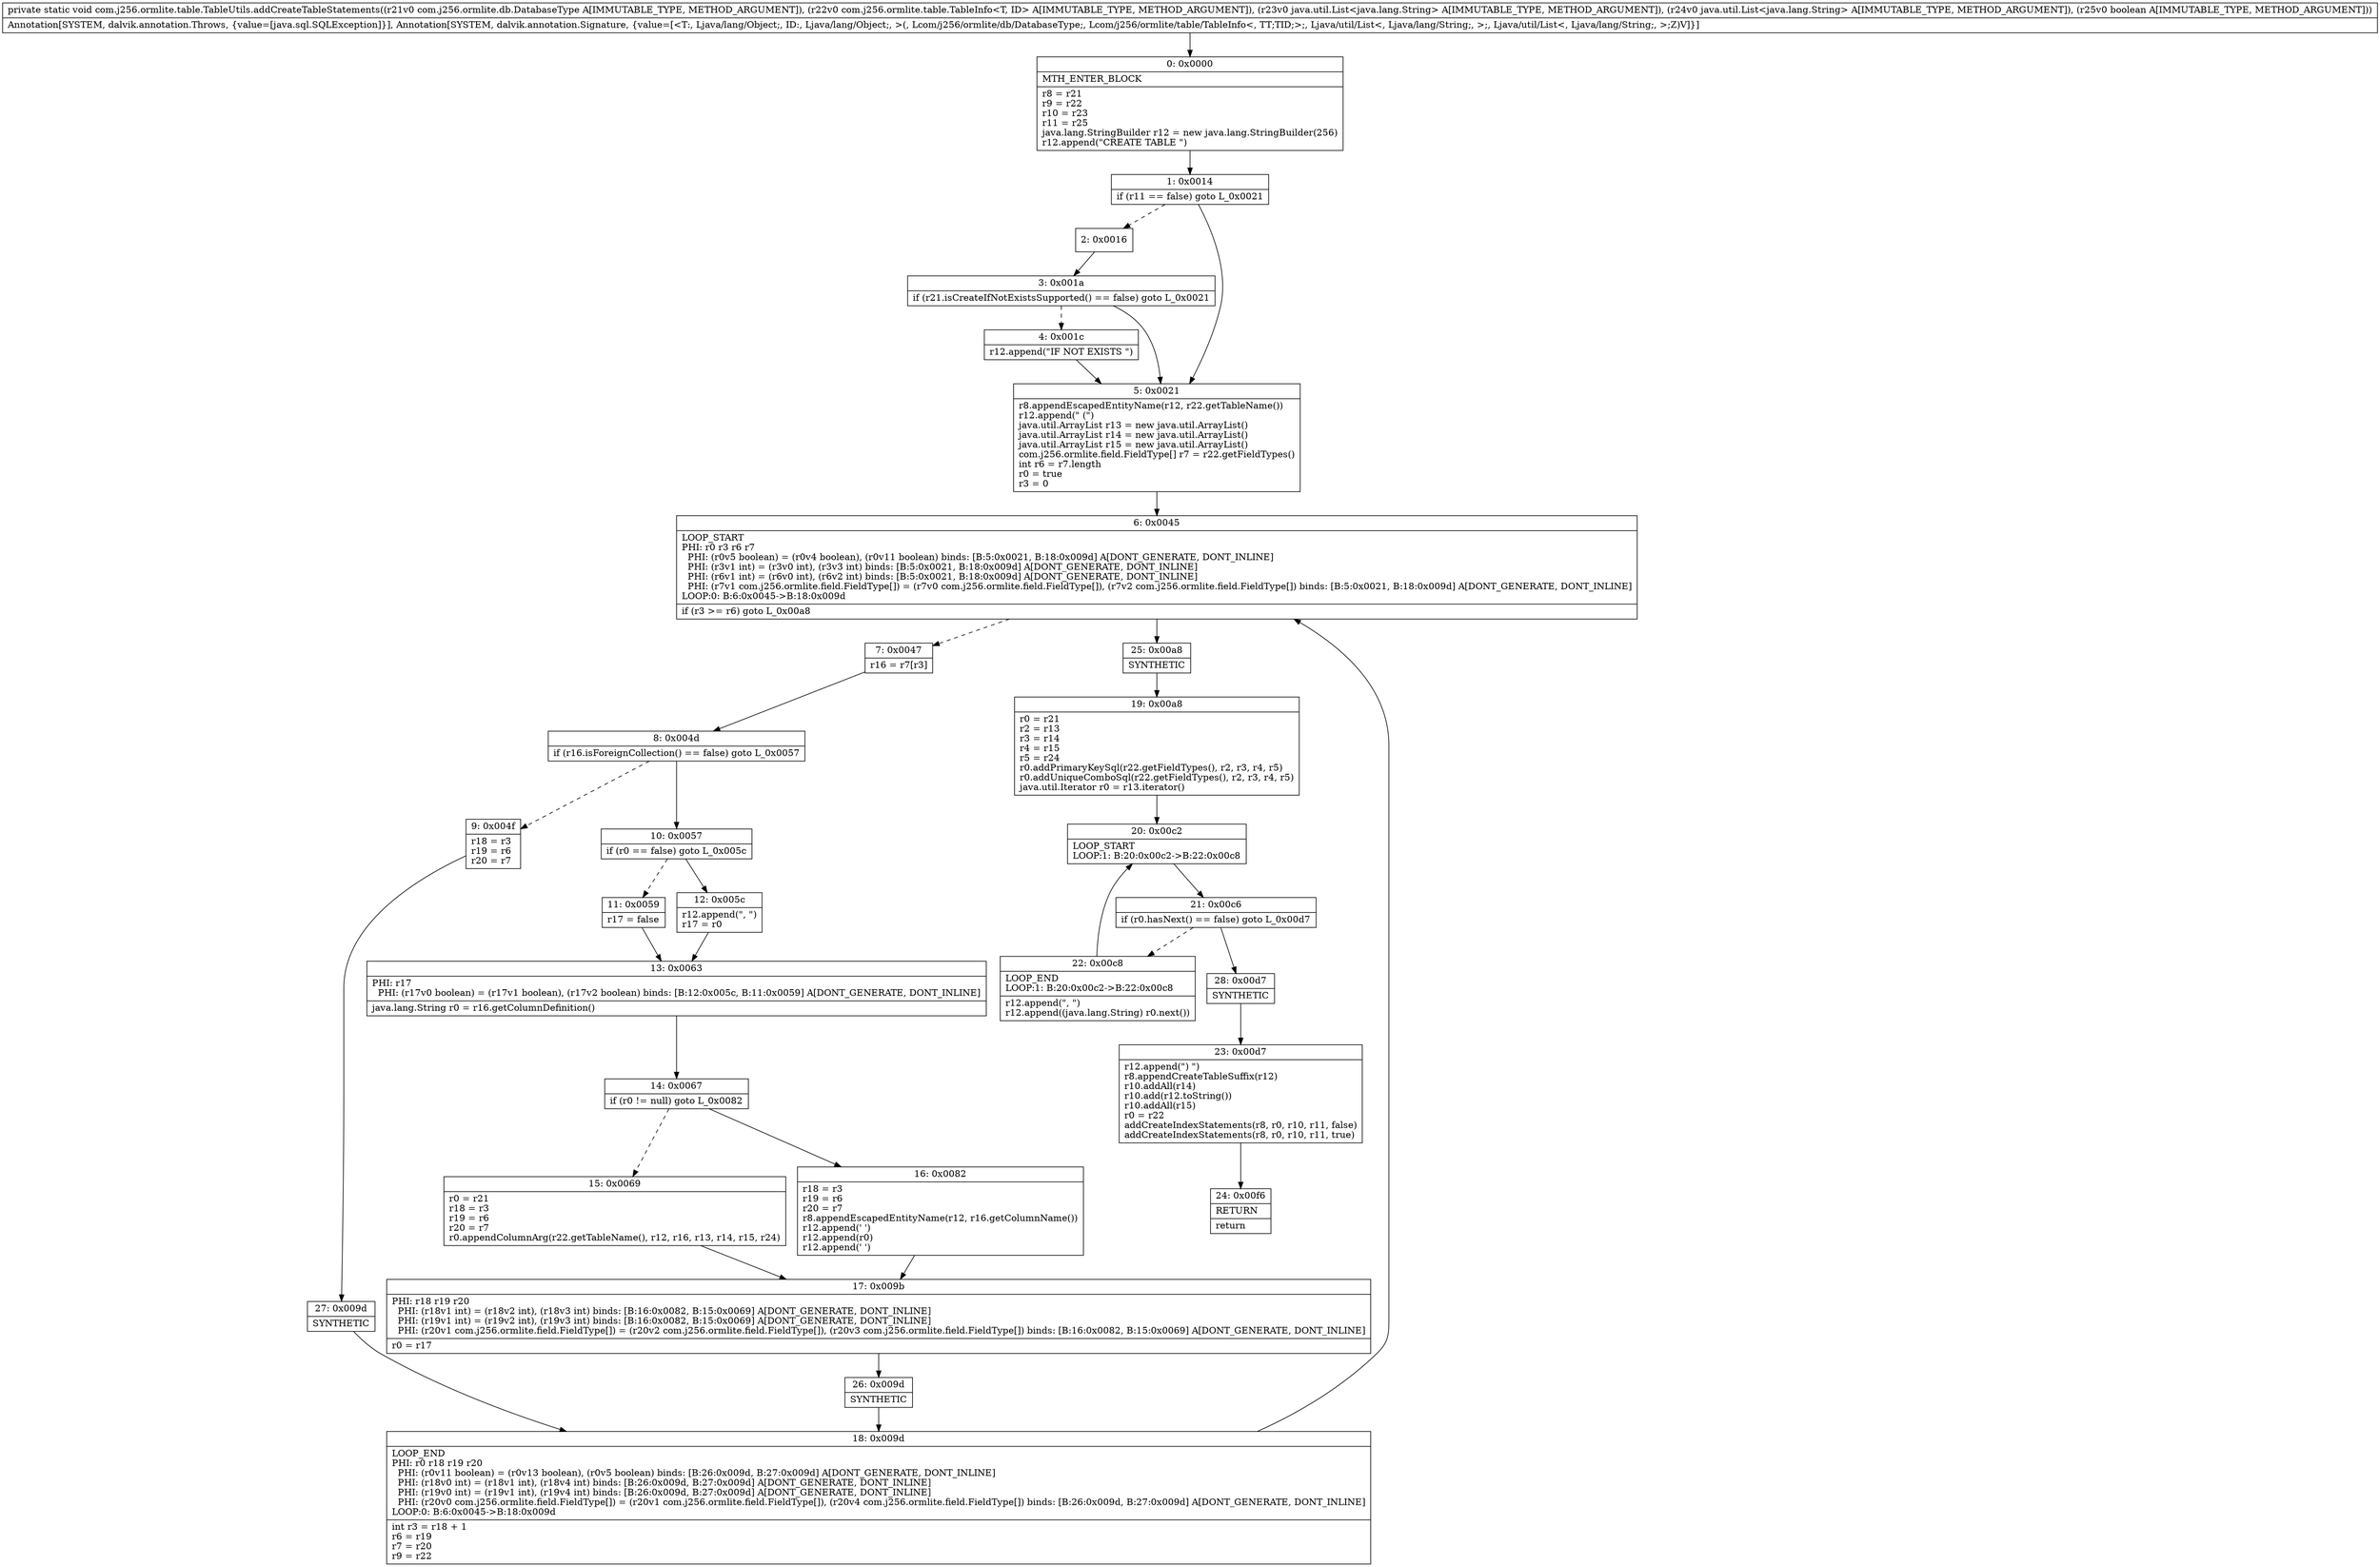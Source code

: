 digraph "CFG forcom.j256.ormlite.table.TableUtils.addCreateTableStatements(Lcom\/j256\/ormlite\/db\/DatabaseType;Lcom\/j256\/ormlite\/table\/TableInfo;Ljava\/util\/List;Ljava\/util\/List;Z)V" {
Node_0 [shape=record,label="{0\:\ 0x0000|MTH_ENTER_BLOCK\l|r8 = r21\lr9 = r22\lr10 = r23\lr11 = r25\ljava.lang.StringBuilder r12 = new java.lang.StringBuilder(256)\lr12.append(\"CREATE TABLE \")\l}"];
Node_1 [shape=record,label="{1\:\ 0x0014|if (r11 == false) goto L_0x0021\l}"];
Node_2 [shape=record,label="{2\:\ 0x0016}"];
Node_3 [shape=record,label="{3\:\ 0x001a|if (r21.isCreateIfNotExistsSupported() == false) goto L_0x0021\l}"];
Node_4 [shape=record,label="{4\:\ 0x001c|r12.append(\"IF NOT EXISTS \")\l}"];
Node_5 [shape=record,label="{5\:\ 0x0021|r8.appendEscapedEntityName(r12, r22.getTableName())\lr12.append(\" (\")\ljava.util.ArrayList r13 = new java.util.ArrayList()\ljava.util.ArrayList r14 = new java.util.ArrayList()\ljava.util.ArrayList r15 = new java.util.ArrayList()\lcom.j256.ormlite.field.FieldType[] r7 = r22.getFieldTypes()\lint r6 = r7.length\lr0 = true\lr3 = 0\l}"];
Node_6 [shape=record,label="{6\:\ 0x0045|LOOP_START\lPHI: r0 r3 r6 r7 \l  PHI: (r0v5 boolean) = (r0v4 boolean), (r0v11 boolean) binds: [B:5:0x0021, B:18:0x009d] A[DONT_GENERATE, DONT_INLINE]\l  PHI: (r3v1 int) = (r3v0 int), (r3v3 int) binds: [B:5:0x0021, B:18:0x009d] A[DONT_GENERATE, DONT_INLINE]\l  PHI: (r6v1 int) = (r6v0 int), (r6v2 int) binds: [B:5:0x0021, B:18:0x009d] A[DONT_GENERATE, DONT_INLINE]\l  PHI: (r7v1 com.j256.ormlite.field.FieldType[]) = (r7v0 com.j256.ormlite.field.FieldType[]), (r7v2 com.j256.ormlite.field.FieldType[]) binds: [B:5:0x0021, B:18:0x009d] A[DONT_GENERATE, DONT_INLINE]\lLOOP:0: B:6:0x0045\-\>B:18:0x009d\l|if (r3 \>= r6) goto L_0x00a8\l}"];
Node_7 [shape=record,label="{7\:\ 0x0047|r16 = r7[r3]\l}"];
Node_8 [shape=record,label="{8\:\ 0x004d|if (r16.isForeignCollection() == false) goto L_0x0057\l}"];
Node_9 [shape=record,label="{9\:\ 0x004f|r18 = r3\lr19 = r6\lr20 = r7\l}"];
Node_10 [shape=record,label="{10\:\ 0x0057|if (r0 == false) goto L_0x005c\l}"];
Node_11 [shape=record,label="{11\:\ 0x0059|r17 = false\l}"];
Node_12 [shape=record,label="{12\:\ 0x005c|r12.append(\", \")\lr17 = r0\l}"];
Node_13 [shape=record,label="{13\:\ 0x0063|PHI: r17 \l  PHI: (r17v0 boolean) = (r17v1 boolean), (r17v2 boolean) binds: [B:12:0x005c, B:11:0x0059] A[DONT_GENERATE, DONT_INLINE]\l|java.lang.String r0 = r16.getColumnDefinition()\l}"];
Node_14 [shape=record,label="{14\:\ 0x0067|if (r0 != null) goto L_0x0082\l}"];
Node_15 [shape=record,label="{15\:\ 0x0069|r0 = r21\lr18 = r3\lr19 = r6\lr20 = r7\lr0.appendColumnArg(r22.getTableName(), r12, r16, r13, r14, r15, r24)\l}"];
Node_16 [shape=record,label="{16\:\ 0x0082|r18 = r3\lr19 = r6\lr20 = r7\lr8.appendEscapedEntityName(r12, r16.getColumnName())\lr12.append(' ')\lr12.append(r0)\lr12.append(' ')\l}"];
Node_17 [shape=record,label="{17\:\ 0x009b|PHI: r18 r19 r20 \l  PHI: (r18v1 int) = (r18v2 int), (r18v3 int) binds: [B:16:0x0082, B:15:0x0069] A[DONT_GENERATE, DONT_INLINE]\l  PHI: (r19v1 int) = (r19v2 int), (r19v3 int) binds: [B:16:0x0082, B:15:0x0069] A[DONT_GENERATE, DONT_INLINE]\l  PHI: (r20v1 com.j256.ormlite.field.FieldType[]) = (r20v2 com.j256.ormlite.field.FieldType[]), (r20v3 com.j256.ormlite.field.FieldType[]) binds: [B:16:0x0082, B:15:0x0069] A[DONT_GENERATE, DONT_INLINE]\l|r0 = r17\l}"];
Node_18 [shape=record,label="{18\:\ 0x009d|LOOP_END\lPHI: r0 r18 r19 r20 \l  PHI: (r0v11 boolean) = (r0v13 boolean), (r0v5 boolean) binds: [B:26:0x009d, B:27:0x009d] A[DONT_GENERATE, DONT_INLINE]\l  PHI: (r18v0 int) = (r18v1 int), (r18v4 int) binds: [B:26:0x009d, B:27:0x009d] A[DONT_GENERATE, DONT_INLINE]\l  PHI: (r19v0 int) = (r19v1 int), (r19v4 int) binds: [B:26:0x009d, B:27:0x009d] A[DONT_GENERATE, DONT_INLINE]\l  PHI: (r20v0 com.j256.ormlite.field.FieldType[]) = (r20v1 com.j256.ormlite.field.FieldType[]), (r20v4 com.j256.ormlite.field.FieldType[]) binds: [B:26:0x009d, B:27:0x009d] A[DONT_GENERATE, DONT_INLINE]\lLOOP:0: B:6:0x0045\-\>B:18:0x009d\l|int r3 = r18 + 1\lr6 = r19\lr7 = r20\lr9 = r22\l}"];
Node_19 [shape=record,label="{19\:\ 0x00a8|r0 = r21\lr2 = r13\lr3 = r14\lr4 = r15\lr5 = r24\lr0.addPrimaryKeySql(r22.getFieldTypes(), r2, r3, r4, r5)\lr0.addUniqueComboSql(r22.getFieldTypes(), r2, r3, r4, r5)\ljava.util.Iterator r0 = r13.iterator()\l}"];
Node_20 [shape=record,label="{20\:\ 0x00c2|LOOP_START\lLOOP:1: B:20:0x00c2\-\>B:22:0x00c8\l}"];
Node_21 [shape=record,label="{21\:\ 0x00c6|if (r0.hasNext() == false) goto L_0x00d7\l}"];
Node_22 [shape=record,label="{22\:\ 0x00c8|LOOP_END\lLOOP:1: B:20:0x00c2\-\>B:22:0x00c8\l|r12.append(\", \")\lr12.append((java.lang.String) r0.next())\l}"];
Node_23 [shape=record,label="{23\:\ 0x00d7|r12.append(\") \")\lr8.appendCreateTableSuffix(r12)\lr10.addAll(r14)\lr10.add(r12.toString())\lr10.addAll(r15)\lr0 = r22\laddCreateIndexStatements(r8, r0, r10, r11, false)\laddCreateIndexStatements(r8, r0, r10, r11, true)\l}"];
Node_24 [shape=record,label="{24\:\ 0x00f6|RETURN\l|return\l}"];
Node_25 [shape=record,label="{25\:\ 0x00a8|SYNTHETIC\l}"];
Node_26 [shape=record,label="{26\:\ 0x009d|SYNTHETIC\l}"];
Node_27 [shape=record,label="{27\:\ 0x009d|SYNTHETIC\l}"];
Node_28 [shape=record,label="{28\:\ 0x00d7|SYNTHETIC\l}"];
MethodNode[shape=record,label="{private static void com.j256.ormlite.table.TableUtils.addCreateTableStatements((r21v0 com.j256.ormlite.db.DatabaseType A[IMMUTABLE_TYPE, METHOD_ARGUMENT]), (r22v0 com.j256.ormlite.table.TableInfo\<T, ID\> A[IMMUTABLE_TYPE, METHOD_ARGUMENT]), (r23v0 java.util.List\<java.lang.String\> A[IMMUTABLE_TYPE, METHOD_ARGUMENT]), (r24v0 java.util.List\<java.lang.String\> A[IMMUTABLE_TYPE, METHOD_ARGUMENT]), (r25v0 boolean A[IMMUTABLE_TYPE, METHOD_ARGUMENT]))  | Annotation[SYSTEM, dalvik.annotation.Throws, \{value=[java.sql.SQLException]\}], Annotation[SYSTEM, dalvik.annotation.Signature, \{value=[\<T:, Ljava\/lang\/Object;, ID:, Ljava\/lang\/Object;, \>(, Lcom\/j256\/ormlite\/db\/DatabaseType;, Lcom\/j256\/ormlite\/table\/TableInfo\<, TT;TID;\>;, Ljava\/util\/List\<, Ljava\/lang\/String;, \>;, Ljava\/util\/List\<, Ljava\/lang\/String;, \>;Z)V]\}]\l}"];
MethodNode -> Node_0;
Node_0 -> Node_1;
Node_1 -> Node_2[style=dashed];
Node_1 -> Node_5;
Node_2 -> Node_3;
Node_3 -> Node_4[style=dashed];
Node_3 -> Node_5;
Node_4 -> Node_5;
Node_5 -> Node_6;
Node_6 -> Node_7[style=dashed];
Node_6 -> Node_25;
Node_7 -> Node_8;
Node_8 -> Node_9[style=dashed];
Node_8 -> Node_10;
Node_9 -> Node_27;
Node_10 -> Node_11[style=dashed];
Node_10 -> Node_12;
Node_11 -> Node_13;
Node_12 -> Node_13;
Node_13 -> Node_14;
Node_14 -> Node_15[style=dashed];
Node_14 -> Node_16;
Node_15 -> Node_17;
Node_16 -> Node_17;
Node_17 -> Node_26;
Node_18 -> Node_6;
Node_19 -> Node_20;
Node_20 -> Node_21;
Node_21 -> Node_22[style=dashed];
Node_21 -> Node_28;
Node_22 -> Node_20;
Node_23 -> Node_24;
Node_25 -> Node_19;
Node_26 -> Node_18;
Node_27 -> Node_18;
Node_28 -> Node_23;
}

